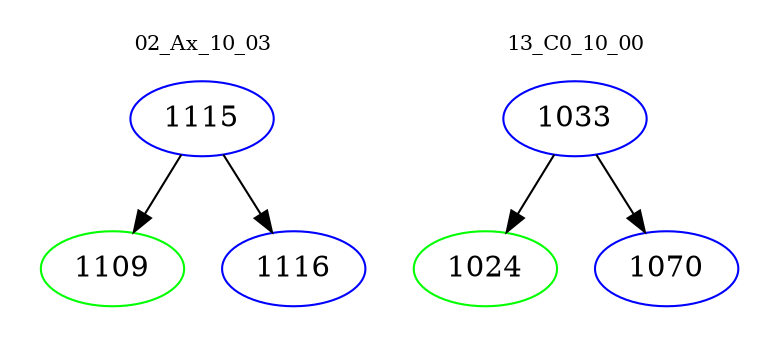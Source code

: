 digraph{
subgraph cluster_0 {
color = white
label = "02_Ax_10_03";
fontsize=10;
T0_1115 [label="1115", color="blue"]
T0_1115 -> T0_1109 [color="black"]
T0_1109 [label="1109", color="green"]
T0_1115 -> T0_1116 [color="black"]
T0_1116 [label="1116", color="blue"]
}
subgraph cluster_1 {
color = white
label = "13_C0_10_00";
fontsize=10;
T1_1033 [label="1033", color="blue"]
T1_1033 -> T1_1024 [color="black"]
T1_1024 [label="1024", color="green"]
T1_1033 -> T1_1070 [color="black"]
T1_1070 [label="1070", color="blue"]
}
}
